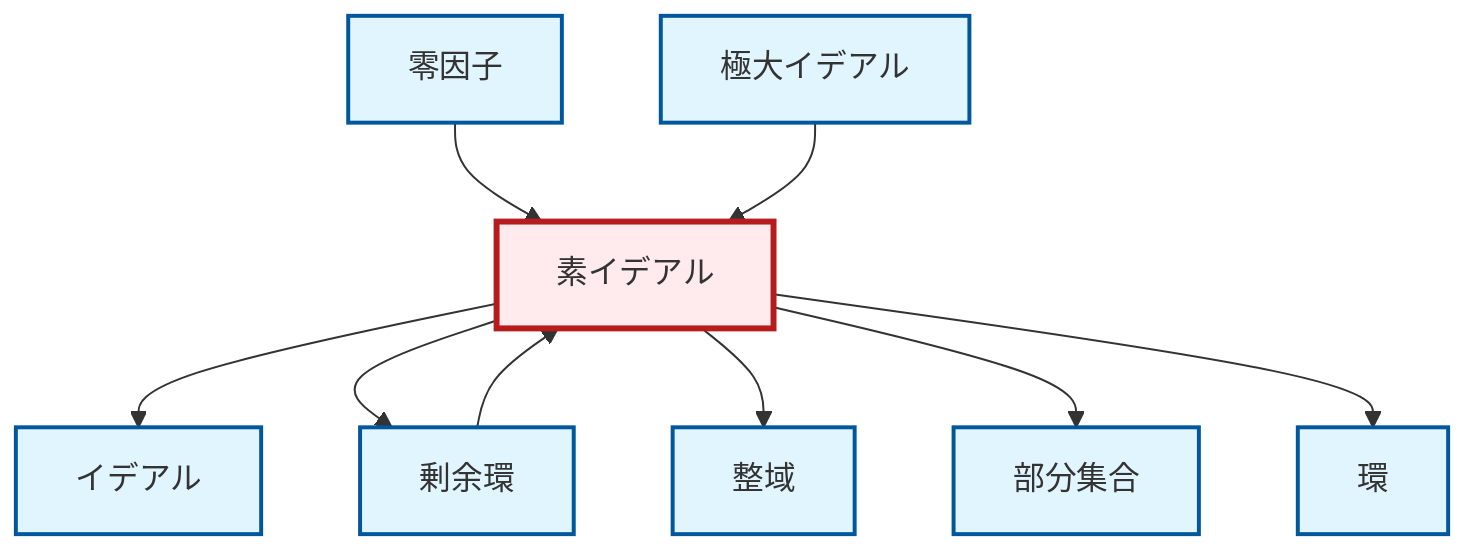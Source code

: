 graph TD
    classDef definition fill:#e1f5fe,stroke:#01579b,stroke-width:2px
    classDef theorem fill:#f3e5f5,stroke:#4a148c,stroke-width:2px
    classDef axiom fill:#fff3e0,stroke:#e65100,stroke-width:2px
    classDef example fill:#e8f5e9,stroke:#1b5e20,stroke-width:2px
    classDef current fill:#ffebee,stroke:#b71c1c,stroke-width:3px
    def-ring["環"]:::definition
    def-subset["部分集合"]:::definition
    def-prime-ideal["素イデアル"]:::definition
    def-quotient-ring["剰余環"]:::definition
    def-maximal-ideal["極大イデアル"]:::definition
    def-ideal["イデアル"]:::definition
    def-integral-domain["整域"]:::definition
    def-zero-divisor["零因子"]:::definition
    def-zero-divisor --> def-prime-ideal
    def-prime-ideal --> def-ideal
    def-prime-ideal --> def-quotient-ring
    def-prime-ideal --> def-integral-domain
    def-quotient-ring --> def-prime-ideal
    def-prime-ideal --> def-subset
    def-maximal-ideal --> def-prime-ideal
    def-prime-ideal --> def-ring
    class def-prime-ideal current